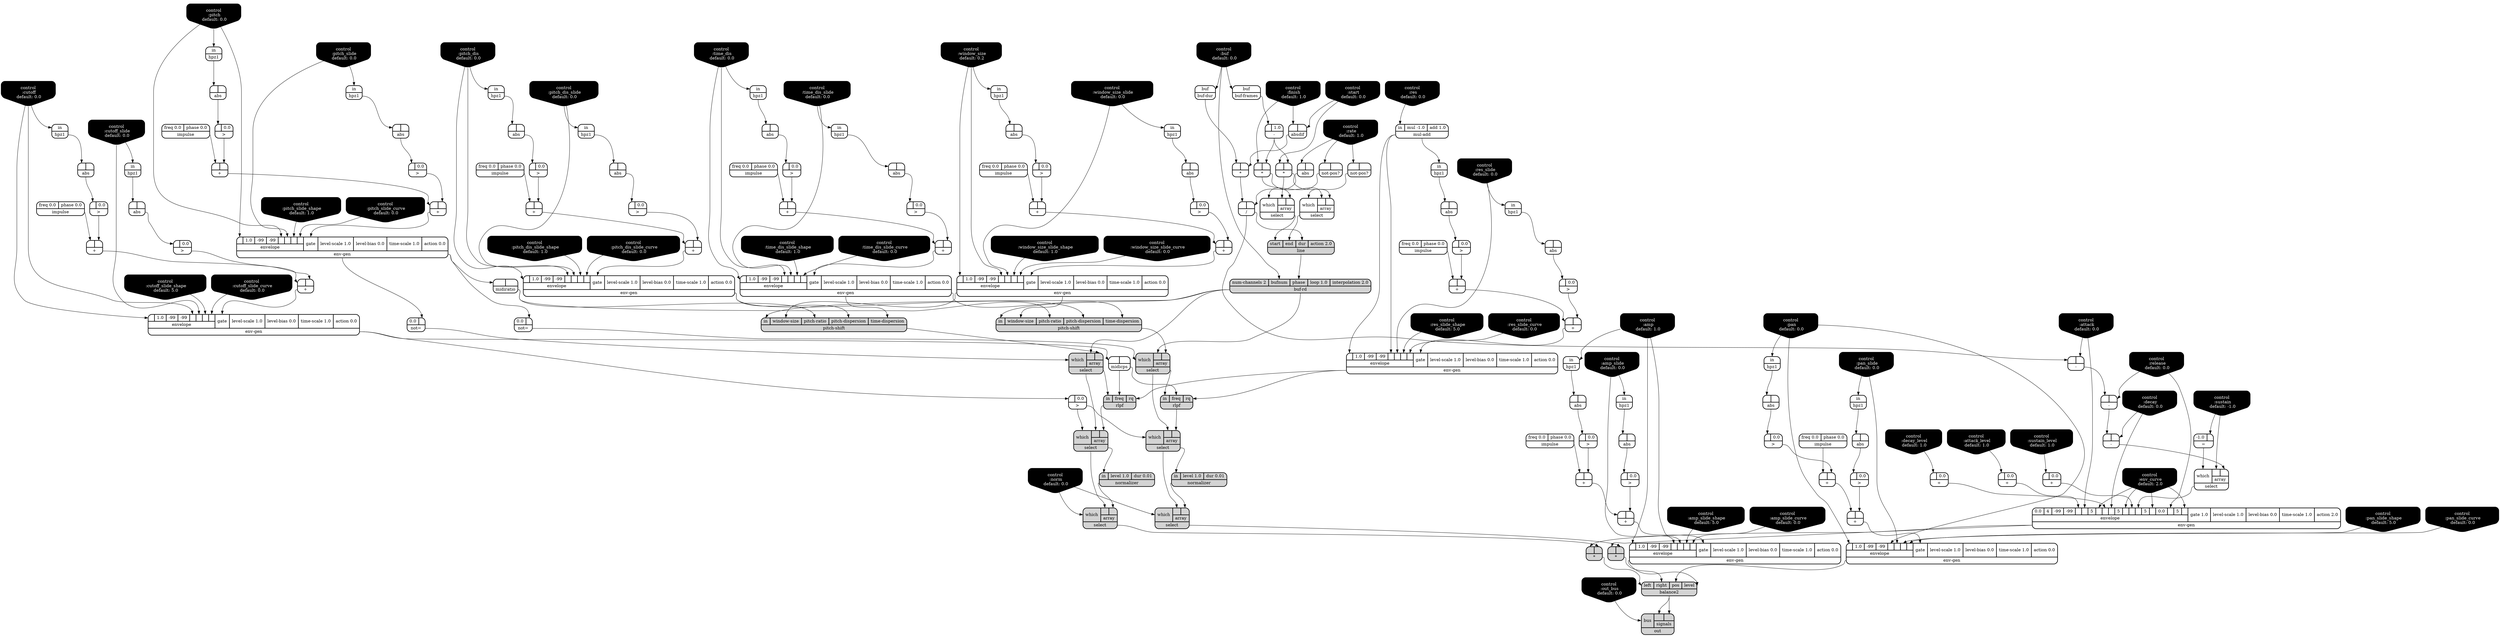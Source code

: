 digraph synthdef {
101 [label = "{{ <a> |<b> } |<__UG_NAME__>* }" style="bold, rounded" shape=record rankdir=LR];
112 [label = "{{ <a> |<b> } |<__UG_NAME__>* }" style="bold, rounded" shape=record rankdir=LR];
113 [label = "{{ <a> |<b> } |<__UG_NAME__>* }" style="bold, rounded" shape=record rankdir=LR];
164 [label = "{{ <a> |<b> } |<__UG_NAME__>* }" style="filled, bold, rounded"  shape=record rankdir=LR];
165 [label = "{{ <a> |<b> } |<__UG_NAME__>* }" style="filled, bold, rounded"  shape=record rankdir=LR];
51 [label = "{{ <a> |<b> } |<__UG_NAME__>+ }" style="bold, rounded" shape=record rankdir=LR];
55 [label = "{{ <a> |<b> } |<__UG_NAME__>+ }" style="bold, rounded" shape=record rankdir=LR];
72 [label = "{{ <a> |<b> } |<__UG_NAME__>+ }" style="bold, rounded" shape=record rankdir=LR];
74 [label = "{{ <a> |<b> } |<__UG_NAME__>+ }" style="bold, rounded" shape=record rankdir=LR];
80 [label = "{{ <a> |<b> } |<__UG_NAME__>+ }" style="bold, rounded" shape=record rankdir=LR];
84 [label = "{{ <a> |<b> } |<__UG_NAME__>+ }" style="bold, rounded" shape=record rankdir=LR];
90 [label = "{{ <a> |<b> } |<__UG_NAME__>+ }" style="bold, rounded" shape=record rankdir=LR];
94 [label = "{{ <a> |<b> } |<__UG_NAME__>+ }" style="bold, rounded" shape=record rankdir=LR];
109 [label = "{{ <a> |<b> } |<__UG_NAME__>+ }" style="bold, rounded" shape=record rankdir=LR];
119 [label = "{{ <a> |<b> } |<__UG_NAME__>+ }" style="bold, rounded" shape=record rankdir=LR];
121 [label = "{{ <a> |<b> } |<__UG_NAME__>+ }" style="bold, rounded" shape=record rankdir=LR];
130 [label = "{{ <a> |<b> } |<__UG_NAME__>+ }" style="bold, rounded" shape=record rankdir=LR];
139 [label = "{{ <a> |<b> } |<__UG_NAME__>+ }" style="bold, rounded" shape=record rankdir=LR];
143 [label = "{{ <a> |<b> } |<__UG_NAME__>+ }" style="bold, rounded" shape=record rankdir=LR];
155 [label = "{{ <a> |<b> 0.0} |<__UG_NAME__>+ }" style="bold, rounded" shape=record rankdir=LR];
157 [label = "{{ <a> |<b> } |<__UG_NAME__>+ }" style="bold, rounded" shape=record rankdir=LR];
158 [label = "{{ <a> |<b> 0.0} |<__UG_NAME__>+ }" style="bold, rounded" shape=record rankdir=LR];
159 [label = "{{ <a> |<b> 0.0} |<__UG_NAME__>+ }" style="bold, rounded" shape=record rankdir=LR];
168 [label = "{{ <a> |<b> } |<__UG_NAME__>+ }" style="bold, rounded" shape=record rankdir=LR];
104 [label = "{{ <a> |<b> } |<__UG_NAME__>- }" style="bold, rounded" shape=record rankdir=LR];
105 [label = "{{ <a> |<b> } |<__UG_NAME__>- }" style="bold, rounded" shape=record rankdir=LR];
111 [label = "{{ <a> |<b> 1.0} |<__UG_NAME__>- }" style="bold, rounded" shape=record rankdir=LR];
161 [label = "{{ <a> |<b> } |<__UG_NAME__>- }" style="bold, rounded" shape=record rankdir=LR];
103 [label = "{{ <a> |<b> } |<__UG_NAME__>/ }" style="bold, rounded" shape=record rankdir=LR];
160 [label = "{{ <a> -1.0|<b> } |<__UG_NAME__>= }" style="bold, rounded" shape=record rankdir=LR];
50 [label = "{{ <a> |<b> 0.0} |<__UG_NAME__>\> }" style="bold, rounded" shape=record rankdir=LR];
54 [label = "{{ <a> |<b> 0.0} |<__UG_NAME__>\> }" style="bold, rounded" shape=record rankdir=LR];
66 [label = "{{ <a> |<b> 0.0} |<__UG_NAME__>\> }" style="bold, rounded" shape=record rankdir=LR];
71 [label = "{{ <a> |<b> 0.0} |<__UG_NAME__>\> }" style="bold, rounded" shape=record rankdir=LR];
73 [label = "{{ <a> |<b> 0.0} |<__UG_NAME__>\> }" style="bold, rounded" shape=record rankdir=LR];
79 [label = "{{ <a> |<b> 0.0} |<__UG_NAME__>\> }" style="bold, rounded" shape=record rankdir=LR];
83 [label = "{{ <a> |<b> 0.0} |<__UG_NAME__>\> }" style="bold, rounded" shape=record rankdir=LR];
89 [label = "{{ <a> |<b> 0.0} |<__UG_NAME__>\> }" style="bold, rounded" shape=record rankdir=LR];
93 [label = "{{ <a> |<b> 0.0} |<__UG_NAME__>\> }" style="bold, rounded" shape=record rankdir=LR];
98 [label = "{{ <a> |<b> 0.0} |<__UG_NAME__>\> }" style="bold, rounded" shape=record rankdir=LR];
108 [label = "{{ <a> |<b> 0.0} |<__UG_NAME__>\> }" style="bold, rounded" shape=record rankdir=LR];
120 [label = "{{ <a> |<b> 0.0} |<__UG_NAME__>\> }" style="bold, rounded" shape=record rankdir=LR];
123 [label = "{{ <a> |<b> 0.0} |<__UG_NAME__>\> }" style="bold, rounded" shape=record rankdir=LR];
138 [label = "{{ <a> |<b> 0.0} |<__UG_NAME__>\> }" style="bold, rounded" shape=record rankdir=LR];
142 [label = "{{ <a> |<b> 0.0} |<__UG_NAME__>\> }" style="bold, rounded" shape=record rankdir=LR];
154 [label = "{{ <a> |<b> 0.0} |<__UG_NAME__>\> }" style="bold, rounded" shape=record rankdir=LR];
167 [label = "{{ <a> |<b> 0.0} |<__UG_NAME__>\> }" style="bold, rounded" shape=record rankdir=LR];
49 [label = "{{ <a> |<b> } |<__UG_NAME__>abs }" style="bold, rounded" shape=record rankdir=LR];
53 [label = "{{ <a> |<b> } |<__UG_NAME__>abs }" style="bold, rounded" shape=record rankdir=LR];
61 [label = "{{ <a> |<b> } |<__UG_NAME__>abs }" style="bold, rounded" shape=record rankdir=LR];
63 [label = "{{ <a> |<b> } |<__UG_NAME__>abs }" style="bold, rounded" shape=record rankdir=LR];
65 [label = "{{ <a> |<b> } |<__UG_NAME__>abs }" style="bold, rounded" shape=record rankdir=LR];
70 [label = "{{ <a> |<b> } |<__UG_NAME__>abs }" style="bold, rounded" shape=record rankdir=LR];
78 [label = "{{ <a> |<b> } |<__UG_NAME__>abs }" style="bold, rounded" shape=record rankdir=LR];
82 [label = "{{ <a> |<b> } |<__UG_NAME__>abs }" style="bold, rounded" shape=record rankdir=LR];
88 [label = "{{ <a> |<b> } |<__UG_NAME__>abs }" style="bold, rounded" shape=record rankdir=LR];
92 [label = "{{ <a> |<b> } |<__UG_NAME__>abs }" style="bold, rounded" shape=record rankdir=LR];
97 [label = "{{ <a> |<b> } |<__UG_NAME__>abs }" style="bold, rounded" shape=record rankdir=LR];
102 [label = "{{ <a> |<b> } |<__UG_NAME__>abs }" style="bold, rounded" shape=record rankdir=LR];
107 [label = "{{ <a> |<b> } |<__UG_NAME__>abs }" style="bold, rounded" shape=record rankdir=LR];
137 [label = "{{ <a> |<b> } |<__UG_NAME__>abs }" style="bold, rounded" shape=record rankdir=LR];
141 [label = "{{ <a> |<b> } |<__UG_NAME__>abs }" style="bold, rounded" shape=record rankdir=LR];
153 [label = "{{ <a> |<b> } |<__UG_NAME__>abs }" style="bold, rounded" shape=record rankdir=LR];
166 [label = "{{ <a> |<b> } |<__UG_NAME__>abs }" style="bold, rounded" shape=record rankdir=LR];
100 [label = "{{ <a> |<b> } |<__UG_NAME__>absdif }" style="bold, rounded" shape=record rankdir=LR];
170 [label = "{{ <left> left|<right> right|<pos> pos|<level> level} |<__UG_NAME__>balance2 }" style="filled, bold, rounded"  shape=record rankdir=LR];
99 [label = "{{ <buf> buf} |<__UG_NAME__>buf-dur }" style="bold, rounded" shape=record rankdir=LR];
110 [label = "{{ <buf> buf} |<__UG_NAME__>buf-frames }" style="bold, rounded" shape=record rankdir=LR];
124 [label = "{{ <num____channels> num-channels 2|<bufnum> bufnum|<phase> phase|<loop> loop 1.0|<interpolation> interpolation 2.0} |<__UG_NAME__>buf-rd }" style="filled, bold, rounded"  shape=record rankdir=LR];
0 [label = "control
 :buf
 default: 0.0" shape=invhouse style="rounded, filled, bold" fillcolor=black fontcolor=white ]; 
1 [label = "control
 :amp
 default: 1.0" shape=invhouse style="rounded, filled, bold" fillcolor=black fontcolor=white ]; 
2 [label = "control
 :amp_slide
 default: 0.0" shape=invhouse style="rounded, filled, bold" fillcolor=black fontcolor=white ]; 
3 [label = "control
 :amp_slide_shape
 default: 5.0" shape=invhouse style="rounded, filled, bold" fillcolor=black fontcolor=white ]; 
4 [label = "control
 :amp_slide_curve
 default: 0.0" shape=invhouse style="rounded, filled, bold" fillcolor=black fontcolor=white ]; 
5 [label = "control
 :pan
 default: 0.0" shape=invhouse style="rounded, filled, bold" fillcolor=black fontcolor=white ]; 
6 [label = "control
 :pan_slide
 default: 0.0" shape=invhouse style="rounded, filled, bold" fillcolor=black fontcolor=white ]; 
7 [label = "control
 :pan_slide_shape
 default: 5.0" shape=invhouse style="rounded, filled, bold" fillcolor=black fontcolor=white ]; 
8 [label = "control
 :pan_slide_curve
 default: 0.0" shape=invhouse style="rounded, filled, bold" fillcolor=black fontcolor=white ]; 
9 [label = "control
 :cutoff
 default: 0.0" shape=invhouse style="rounded, filled, bold" fillcolor=black fontcolor=white ]; 
10 [label = "control
 :cutoff_slide
 default: 0.0" shape=invhouse style="rounded, filled, bold" fillcolor=black fontcolor=white ]; 
11 [label = "control
 :cutoff_slide_shape
 default: 5.0" shape=invhouse style="rounded, filled, bold" fillcolor=black fontcolor=white ]; 
12 [label = "control
 :cutoff_slide_curve
 default: 0.0" shape=invhouse style="rounded, filled, bold" fillcolor=black fontcolor=white ]; 
13 [label = "control
 :res
 default: 0.0" shape=invhouse style="rounded, filled, bold" fillcolor=black fontcolor=white ]; 
14 [label = "control
 :res_slide
 default: 0.0" shape=invhouse style="rounded, filled, bold" fillcolor=black fontcolor=white ]; 
15 [label = "control
 :res_slide_shape
 default: 5.0" shape=invhouse style="rounded, filled, bold" fillcolor=black fontcolor=white ]; 
16 [label = "control
 :res_slide_curve
 default: 0.0" shape=invhouse style="rounded, filled, bold" fillcolor=black fontcolor=white ]; 
17 [label = "control
 :attack
 default: 0.0" shape=invhouse style="rounded, filled, bold" fillcolor=black fontcolor=white ]; 
18 [label = "control
 :decay
 default: 0.0" shape=invhouse style="rounded, filled, bold" fillcolor=black fontcolor=white ]; 
19 [label = "control
 :sustain
 default: -1.0" shape=invhouse style="rounded, filled, bold" fillcolor=black fontcolor=white ]; 
20 [label = "control
 :release
 default: 0.0" shape=invhouse style="rounded, filled, bold" fillcolor=black fontcolor=white ]; 
21 [label = "control
 :attack_level
 default: 1.0" shape=invhouse style="rounded, filled, bold" fillcolor=black fontcolor=white ]; 
22 [label = "control
 :decay_level
 default: 1.0" shape=invhouse style="rounded, filled, bold" fillcolor=black fontcolor=white ]; 
23 [label = "control
 :sustain_level
 default: 1.0" shape=invhouse style="rounded, filled, bold" fillcolor=black fontcolor=white ]; 
24 [label = "control
 :env_curve
 default: 2.0" shape=invhouse style="rounded, filled, bold" fillcolor=black fontcolor=white ]; 
25 [label = "control
 :rate
 default: 1.0" shape=invhouse style="rounded, filled, bold" fillcolor=black fontcolor=white ]; 
26 [label = "control
 :start
 default: 0.0" shape=invhouse style="rounded, filled, bold" fillcolor=black fontcolor=white ]; 
27 [label = "control
 :finish
 default: 1.0" shape=invhouse style="rounded, filled, bold" fillcolor=black fontcolor=white ]; 
28 [label = "control
 :norm
 default: 0.0" shape=invhouse style="rounded, filled, bold" fillcolor=black fontcolor=white ]; 
29 [label = "control
 :pitch
 default: 0.0" shape=invhouse style="rounded, filled, bold" fillcolor=black fontcolor=white ]; 
30 [label = "control
 :pitch_slide
 default: 0.0" shape=invhouse style="rounded, filled, bold" fillcolor=black fontcolor=white ]; 
31 [label = "control
 :pitch_slide_shape
 default: 1.0" shape=invhouse style="rounded, filled, bold" fillcolor=black fontcolor=white ]; 
32 [label = "control
 :pitch_slide_curve
 default: 0.0" shape=invhouse style="rounded, filled, bold" fillcolor=black fontcolor=white ]; 
33 [label = "control
 :window_size
 default: 0.2" shape=invhouse style="rounded, filled, bold" fillcolor=black fontcolor=white ]; 
34 [label = "control
 :window_size_slide
 default: 0.0" shape=invhouse style="rounded, filled, bold" fillcolor=black fontcolor=white ]; 
35 [label = "control
 :window_size_slide_shape
 default: 1.0" shape=invhouse style="rounded, filled, bold" fillcolor=black fontcolor=white ]; 
36 [label = "control
 :window_size_slide_curve
 default: 0.0" shape=invhouse style="rounded, filled, bold" fillcolor=black fontcolor=white ]; 
37 [label = "control
 :pitch_dis
 default: 0.0" shape=invhouse style="rounded, filled, bold" fillcolor=black fontcolor=white ]; 
38 [label = "control
 :pitch_dis_slide
 default: 0.0" shape=invhouse style="rounded, filled, bold" fillcolor=black fontcolor=white ]; 
39 [label = "control
 :pitch_dis_slide_shape
 default: 1.0" shape=invhouse style="rounded, filled, bold" fillcolor=black fontcolor=white ]; 
40 [label = "control
 :pitch_dis_slide_curve
 default: 0.0" shape=invhouse style="rounded, filled, bold" fillcolor=black fontcolor=white ]; 
41 [label = "control
 :time_dis
 default: 0.0" shape=invhouse style="rounded, filled, bold" fillcolor=black fontcolor=white ]; 
42 [label = "control
 :time_dis_slide
 default: 0.0" shape=invhouse style="rounded, filled, bold" fillcolor=black fontcolor=white ]; 
43 [label = "control
 :time_dis_slide_shape
 default: 1.0" shape=invhouse style="rounded, filled, bold" fillcolor=black fontcolor=white ]; 
44 [label = "control
 :time_dis_slide_curve
 default: 0.0" shape=invhouse style="rounded, filled, bold" fillcolor=black fontcolor=white ]; 
45 [label = "control
 :out_bus
 default: 0.0" shape=invhouse style="rounded, filled, bold" fillcolor=black fontcolor=white ]; 
56 [label = "{{ {{<envelope___control___0>|1.0|-99|-99|<envelope___control___4>|<envelope___control___5>|<envelope___control___6>|<envelope___control___7>}|envelope}|<gate> gate|<level____scale> level-scale 1.0|<level____bias> level-bias 0.0|<time____scale> time-scale 1.0|<action> action 0.0} |<__UG_NAME__>env-gen }" style="bold, rounded" shape=record rankdir=LR];
85 [label = "{{ {{<envelope___control___0>|1.0|-99|-99|<envelope___control___4>|<envelope___control___5>|<envelope___control___6>|<envelope___control___7>}|envelope}|<gate> gate|<level____scale> level-scale 1.0|<level____bias> level-bias 0.0|<time____scale> time-scale 1.0|<action> action 0.0} |<__UG_NAME__>env-gen }" style="bold, rounded" shape=record rankdir=LR];
95 [label = "{{ {{<envelope___control___0>|1.0|-99|-99|<envelope___control___4>|<envelope___control___5>|<envelope___control___6>|<envelope___control___7>}|envelope}|<gate> gate|<level____scale> level-scale 1.0|<level____bias> level-bias 0.0|<time____scale> time-scale 1.0|<action> action 0.0} |<__UG_NAME__>env-gen }" style="bold, rounded" shape=record rankdir=LR];
122 [label = "{{ {{<envelope___control___0>|1.0|-99|-99|<envelope___control___4>|<envelope___control___5>|<envelope___control___6>|<envelope___control___7>}|envelope}|<gate> gate|<level____scale> level-scale 1.0|<level____bias> level-bias 0.0|<time____scale> time-scale 1.0|<action> action 0.0} |<__UG_NAME__>env-gen }" style="bold, rounded" shape=record rankdir=LR];
126 [label = "{{ {{<envelope___control___0>|1.0|-99|-99|<envelope___control___4>|<envelope___control___5>|<envelope___control___6>|<envelope___control___7>}|envelope}|<gate> gate|<level____scale> level-scale 1.0|<level____bias> level-bias 0.0|<time____scale> time-scale 1.0|<action> action 0.0} |<__UG_NAME__>env-gen }" style="bold, rounded" shape=record rankdir=LR];
131 [label = "{{ {{<envelope___mul____add___0>|1.0|-99|-99|<envelope___mul____add___4>|<envelope___control___5>|<envelope___control___6>|<envelope___control___7>}|envelope}|<gate> gate|<level____scale> level-scale 1.0|<level____bias> level-bias 0.0|<time____scale> time-scale 1.0|<action> action 0.0} |<__UG_NAME__>env-gen }" style="bold, rounded" shape=record rankdir=LR];
144 [label = "{{ {{<envelope___control___0>|1.0|-99|-99|<envelope___control___4>|<envelope___control___5>|<envelope___control___6>|<envelope___control___7>}|envelope}|<gate> gate|<level____scale> level-scale 1.0|<level____bias> level-bias 0.0|<time____scale> time-scale 1.0|<action> action 0.0} |<__UG_NAME__>env-gen }" style="bold, rounded" shape=record rankdir=LR];
163 [label = "{{ {{0.0|4|-99|-99|<envelope___binary____op____u____gen___4>|<envelope___control___5>|5|<envelope___control___7>|<envelope___binary____op____u____gen___8>|<envelope___control___9>|5|<envelope___control___11>|<envelope___binary____op____u____gen___12>|<envelope___select___13>|5|<envelope___control___15>|0.0|<envelope___control___17>|5|<envelope___control___19>}|envelope}|<gate> gate 1.0|<level____scale> level-scale 1.0|<level____bias> level-bias 0.0|<time____scale> time-scale 1.0|<action> action 2.0} |<__UG_NAME__>env-gen }" style="bold, rounded" shape=record rankdir=LR];
169 [label = "{{ {{<envelope___control___0>|1.0|-99|-99|<envelope___control___4>|<envelope___control___5>|<envelope___control___6>|<envelope___control___7>}|envelope}|<gate> gate|<level____scale> level-scale 1.0|<level____bias> level-bias 0.0|<time____scale> time-scale 1.0|<action> action 0.0} |<__UG_NAME__>env-gen }" style="bold, rounded" shape=record rankdir=LR];
46 [label = "{{ <in> in} |<__UG_NAME__>hpz1 }" style="bold, rounded" shape=record rankdir=LR];
48 [label = "{{ <in> in} |<__UG_NAME__>hpz1 }" style="bold, rounded" shape=record rankdir=LR];
52 [label = "{{ <in> in} |<__UG_NAME__>hpz1 }" style="bold, rounded" shape=record rankdir=LR];
59 [label = "{{ <in> in} |<__UG_NAME__>hpz1 }" style="bold, rounded" shape=record rankdir=LR];
60 [label = "{{ <in> in} |<__UG_NAME__>hpz1 }" style="bold, rounded" shape=record rankdir=LR];
62 [label = "{{ <in> in} |<__UG_NAME__>hpz1 }" style="bold, rounded" shape=record rankdir=LR];
64 [label = "{{ <in> in} |<__UG_NAME__>hpz1 }" style="bold, rounded" shape=record rankdir=LR];
69 [label = "{{ <in> in} |<__UG_NAME__>hpz1 }" style="bold, rounded" shape=record rankdir=LR];
77 [label = "{{ <in> in} |<__UG_NAME__>hpz1 }" style="bold, rounded" shape=record rankdir=LR];
81 [label = "{{ <in> in} |<__UG_NAME__>hpz1 }" style="bold, rounded" shape=record rankdir=LR];
91 [label = "{{ <in> in} |<__UG_NAME__>hpz1 }" style="bold, rounded" shape=record rankdir=LR];
96 [label = "{{ <in> in} |<__UG_NAME__>hpz1 }" style="bold, rounded" shape=record rankdir=LR];
136 [label = "{{ <in> in} |<__UG_NAME__>hpz1 }" style="bold, rounded" shape=record rankdir=LR];
140 [label = "{{ <in> in} |<__UG_NAME__>hpz1 }" style="bold, rounded" shape=record rankdir=LR];
152 [label = "{{ <in> in} |<__UG_NAME__>hpz1 }" style="bold, rounded" shape=record rankdir=LR];
156 [label = "{{ <in> in} |<__UG_NAME__>hpz1 }" style="bold, rounded" shape=record rankdir=LR];
47 [label = "{{ <freq> freq 0.0|<phase> phase 0.0} |<__UG_NAME__>impulse }" style="bold, rounded" shape=record rankdir=LR];
57 [label = "{{ <freq> freq 0.0|<phase> phase 0.0} |<__UG_NAME__>impulse }" style="bold, rounded" shape=record rankdir=LR];
67 [label = "{{ <freq> freq 0.0|<phase> phase 0.0} |<__UG_NAME__>impulse }" style="bold, rounded" shape=record rankdir=LR];
68 [label = "{{ <freq> freq 0.0|<phase> phase 0.0} |<__UG_NAME__>impulse }" style="bold, rounded" shape=record rankdir=LR];
76 [label = "{{ <freq> freq 0.0|<phase> phase 0.0} |<__UG_NAME__>impulse }" style="bold, rounded" shape=record rankdir=LR];
87 [label = "{{ <freq> freq 0.0|<phase> phase 0.0} |<__UG_NAME__>impulse }" style="bold, rounded" shape=record rankdir=LR];
106 [label = "{{ <freq> freq 0.0|<phase> phase 0.0} |<__UG_NAME__>impulse }" style="bold, rounded" shape=record rankdir=LR];
118 [label = "{{ <freq> freq 0.0|<phase> phase 0.0} |<__UG_NAME__>impulse }" style="bold, rounded" shape=record rankdir=LR];
117 [label = "{{ <start> start|<end> end|<dur> dur|<action> action 2.0} |<__UG_NAME__>line }" style="filled, bold, rounded"  shape=record rankdir=LR];
129 [label = "{{ <a> |<b> } |<__UG_NAME__>midicps }" style="bold, rounded" shape=record rankdir=LR];
125 [label = "{{ <a> |<b> } |<__UG_NAME__>midiratio }" style="bold, rounded" shape=record rankdir=LR];
58 [label = "{{ <in> in|<mul> mul -1.0|<add> add 1.0} |<__UG_NAME__>mul-add }" style="bold, rounded" shape=record rankdir=LR];
134 [label = "{{ <in> in|<level> level 1.0|<dur> dur 0.01} |<__UG_NAME__>normalizer }" style="filled, bold, rounded"  shape=record rankdir=LR];
150 [label = "{{ <in> in|<level> level 1.0|<dur> dur 0.01} |<__UG_NAME__>normalizer }" style="filled, bold, rounded"  shape=record rankdir=LR];
75 [label = "{{ <a> |<b> } |<__UG_NAME__>not-pos? }" style="bold, rounded" shape=record rankdir=LR];
115 [label = "{{ <a> |<b> } |<__UG_NAME__>not-pos? }" style="bold, rounded" shape=record rankdir=LR];
86 [label = "{{ <a> 0.0|<b> } |<__UG_NAME__>not= }" style="bold, rounded" shape=record rankdir=LR];
145 [label = "{{ <a> 0.0|<b> } |<__UG_NAME__>not= }" style="bold, rounded" shape=record rankdir=LR];
171 [label = "{{ <bus> bus|{{<signals___balance2___0>|<signals___balance2___1>}|signals}} |<__UG_NAME__>out }" style="filled, bold, rounded"  shape=record rankdir=LR];
127 [label = "{{ <in> in|<window____size> window-size|<pitch____ratio> pitch-ratio|<pitch____dispersion> pitch-dispersion|<time____dispersion> time-dispersion} |<__UG_NAME__>pitch-shift }" style="filled, bold, rounded"  shape=record rankdir=LR];
146 [label = "{{ <in> in|<window____size> window-size|<pitch____ratio> pitch-ratio|<pitch____dispersion> pitch-dispersion|<time____dispersion> time-dispersion} |<__UG_NAME__>pitch-shift }" style="filled, bold, rounded"  shape=record rankdir=LR];
132 [label = "{{ <in> in|<freq> freq|<rq> rq} |<__UG_NAME__>rlpf }" style="filled, bold, rounded"  shape=record rankdir=LR];
148 [label = "{{ <in> in|<freq> freq|<rq> rq} |<__UG_NAME__>rlpf }" style="filled, bold, rounded"  shape=record rankdir=LR];
114 [label = "{{ <which> which|{{<array___binary____op____u____gen___0>|<array___binary____op____u____gen___1>}|array}} |<__UG_NAME__>select }" style="bold, rounded" shape=record rankdir=LR];
116 [label = "{{ <which> which|{{<array___binary____op____u____gen___0>|<array___binary____op____u____gen___1>}|array}} |<__UG_NAME__>select }" style="bold, rounded" shape=record rankdir=LR];
128 [label = "{{ <which> which|{{<array___buf____rd___0>|<array___pitch____shift___1>}|array}} |<__UG_NAME__>select }" style="filled, bold, rounded"  shape=record rankdir=LR];
133 [label = "{{ <which> which|{{<array___select___0>|<array___rlpf___1>}|array}} |<__UG_NAME__>select }" style="filled, bold, rounded"  shape=record rankdir=LR];
135 [label = "{{ <which> which|{{<array___select___0>|<array___normalizer___1>}|array}} |<__UG_NAME__>select }" style="filled, bold, rounded"  shape=record rankdir=LR];
147 [label = "{{ <which> which|{{<array___buf____rd___0>|<array___pitch____shift___1>}|array}} |<__UG_NAME__>select }" style="filled, bold, rounded"  shape=record rankdir=LR];
149 [label = "{{ <which> which|{{<array___select___0>|<array___rlpf___1>}|array}} |<__UG_NAME__>select }" style="filled, bold, rounded"  shape=record rankdir=LR];
151 [label = "{{ <which> which|{{<array___select___0>|<array___normalizer___1>}|array}} |<__UG_NAME__>select }" style="filled, bold, rounded"  shape=record rankdir=LR];
162 [label = "{{ <which> which|{{<array___control___0>|<array___binary____op____u____gen___1>}|array}} |<__UG_NAME__>select }" style="bold, rounded" shape=record rankdir=LR];

100:__UG_NAME__ -> 101:b ;
99:__UG_NAME__ -> 101:a ;
111:__UG_NAME__ -> 112:b ;
26:__UG_NAME__ -> 112:a ;
111:__UG_NAME__ -> 113:b ;
27:__UG_NAME__ -> 113:a ;
135:__UG_NAME__ -> 164:b ;
163:__UG_NAME__ -> 164:a ;
151:__UG_NAME__ -> 165:b ;
163:__UG_NAME__ -> 165:a ;
50:__UG_NAME__ -> 51:b ;
47:__UG_NAME__ -> 51:a ;
54:__UG_NAME__ -> 55:b ;
51:__UG_NAME__ -> 55:a ;
71:__UG_NAME__ -> 72:b ;
68:__UG_NAME__ -> 72:a ;
73:__UG_NAME__ -> 74:b ;
72:__UG_NAME__ -> 74:a ;
79:__UG_NAME__ -> 80:b ;
76:__UG_NAME__ -> 80:a ;
83:__UG_NAME__ -> 84:b ;
80:__UG_NAME__ -> 84:a ;
89:__UG_NAME__ -> 90:b ;
87:__UG_NAME__ -> 90:a ;
93:__UG_NAME__ -> 94:b ;
90:__UG_NAME__ -> 94:a ;
108:__UG_NAME__ -> 109:b ;
106:__UG_NAME__ -> 109:a ;
98:__UG_NAME__ -> 119:b ;
118:__UG_NAME__ -> 119:a ;
120:__UG_NAME__ -> 121:b ;
119:__UG_NAME__ -> 121:a ;
66:__UG_NAME__ -> 130:b ;
109:__UG_NAME__ -> 130:a ;
138:__UG_NAME__ -> 139:b ;
67:__UG_NAME__ -> 139:a ;
142:__UG_NAME__ -> 143:b ;
139:__UG_NAME__ -> 143:a ;
22:__UG_NAME__ -> 155:a ;
154:__UG_NAME__ -> 157:b ;
57:__UG_NAME__ -> 157:a ;
21:__UG_NAME__ -> 158:a ;
23:__UG_NAME__ -> 159:a ;
167:__UG_NAME__ -> 168:b ;
157:__UG_NAME__ -> 168:a ;
17:__UG_NAME__ -> 104:b ;
103:__UG_NAME__ -> 104:a ;
20:__UG_NAME__ -> 105:b ;
104:__UG_NAME__ -> 105:a ;
110:__UG_NAME__ -> 111:a ;
18:__UG_NAME__ -> 161:b ;
105:__UG_NAME__ -> 161:a ;
102:__UG_NAME__ -> 103:b ;
101:__UG_NAME__ -> 103:a ;
19:__UG_NAME__ -> 160:b ;
49:__UG_NAME__ -> 50:a ;
53:__UG_NAME__ -> 54:a ;
65:__UG_NAME__ -> 66:a ;
70:__UG_NAME__ -> 71:a ;
63:__UG_NAME__ -> 73:a ;
78:__UG_NAME__ -> 79:a ;
82:__UG_NAME__ -> 83:a ;
88:__UG_NAME__ -> 89:a ;
92:__UG_NAME__ -> 93:a ;
61:__UG_NAME__ -> 98:a ;
107:__UG_NAME__ -> 108:a ;
97:__UG_NAME__ -> 120:a ;
122:__UG_NAME__ -> 123:a ;
137:__UG_NAME__ -> 138:a ;
141:__UG_NAME__ -> 142:a ;
153:__UG_NAME__ -> 154:a ;
166:__UG_NAME__ -> 167:a ;
48:__UG_NAME__ -> 49:a ;
52:__UG_NAME__ -> 53:a ;
60:__UG_NAME__ -> 61:a ;
62:__UG_NAME__ -> 63:a ;
64:__UG_NAME__ -> 65:a ;
69:__UG_NAME__ -> 70:a ;
77:__UG_NAME__ -> 78:a ;
81:__UG_NAME__ -> 82:a ;
46:__UG_NAME__ -> 88:a ;
91:__UG_NAME__ -> 92:a ;
96:__UG_NAME__ -> 97:a ;
25:__UG_NAME__ -> 102:a ;
59:__UG_NAME__ -> 107:a ;
136:__UG_NAME__ -> 137:a ;
140:__UG_NAME__ -> 141:a ;
152:__UG_NAME__ -> 153:a ;
156:__UG_NAME__ -> 166:a ;
26:__UG_NAME__ -> 100:b ;
27:__UG_NAME__ -> 100:a ;
144:__UG_NAME__ -> 170:level ;
169:__UG_NAME__ -> 170:pos ;
165:__UG_NAME__ -> 170:right ;
164:__UG_NAME__ -> 170:left ;
0:__UG_NAME__ -> 99:buf ;
0:__UG_NAME__ -> 110:buf ;
117:__UG_NAME__ -> 124:phase ;
0:__UG_NAME__ -> 124:bufnum ;
55:__UG_NAME__ -> 56:gate ;
33:__UG_NAME__ -> 56:envelope___control___0 ;
33:__UG_NAME__ -> 56:envelope___control___4 ;
34:__UG_NAME__ -> 56:envelope___control___5 ;
35:__UG_NAME__ -> 56:envelope___control___6 ;
36:__UG_NAME__ -> 56:envelope___control___7 ;
84:__UG_NAME__ -> 85:gate ;
29:__UG_NAME__ -> 85:envelope___control___0 ;
29:__UG_NAME__ -> 85:envelope___control___4 ;
30:__UG_NAME__ -> 85:envelope___control___5 ;
31:__UG_NAME__ -> 85:envelope___control___6 ;
32:__UG_NAME__ -> 85:envelope___control___7 ;
94:__UG_NAME__ -> 95:gate ;
37:__UG_NAME__ -> 95:envelope___control___0 ;
37:__UG_NAME__ -> 95:envelope___control___4 ;
38:__UG_NAME__ -> 95:envelope___control___5 ;
39:__UG_NAME__ -> 95:envelope___control___6 ;
40:__UG_NAME__ -> 95:envelope___control___7 ;
121:__UG_NAME__ -> 122:gate ;
9:__UG_NAME__ -> 122:envelope___control___0 ;
9:__UG_NAME__ -> 122:envelope___control___4 ;
10:__UG_NAME__ -> 122:envelope___control___5 ;
11:__UG_NAME__ -> 122:envelope___control___6 ;
12:__UG_NAME__ -> 122:envelope___control___7 ;
74:__UG_NAME__ -> 126:gate ;
41:__UG_NAME__ -> 126:envelope___control___0 ;
41:__UG_NAME__ -> 126:envelope___control___4 ;
42:__UG_NAME__ -> 126:envelope___control___5 ;
43:__UG_NAME__ -> 126:envelope___control___6 ;
44:__UG_NAME__ -> 126:envelope___control___7 ;
130:__UG_NAME__ -> 131:gate ;
58:__UG_NAME__ -> 131:envelope___mul____add___0 ;
58:__UG_NAME__ -> 131:envelope___mul____add___4 ;
14:__UG_NAME__ -> 131:envelope___control___5 ;
15:__UG_NAME__ -> 131:envelope___control___6 ;
16:__UG_NAME__ -> 131:envelope___control___7 ;
143:__UG_NAME__ -> 144:gate ;
1:__UG_NAME__ -> 144:envelope___control___0 ;
1:__UG_NAME__ -> 144:envelope___control___4 ;
2:__UG_NAME__ -> 144:envelope___control___5 ;
3:__UG_NAME__ -> 144:envelope___control___6 ;
4:__UG_NAME__ -> 144:envelope___control___7 ;
158:__UG_NAME__ -> 163:envelope___binary____op____u____gen___4 ;
17:__UG_NAME__ -> 163:envelope___control___5 ;
24:__UG_NAME__ -> 163:envelope___control___7 ;
155:__UG_NAME__ -> 163:envelope___binary____op____u____gen___8 ;
18:__UG_NAME__ -> 163:envelope___control___9 ;
24:__UG_NAME__ -> 163:envelope___control___11 ;
159:__UG_NAME__ -> 163:envelope___binary____op____u____gen___12 ;
162:__UG_NAME__ -> 163:envelope___select___13 ;
24:__UG_NAME__ -> 163:envelope___control___15 ;
20:__UG_NAME__ -> 163:envelope___control___17 ;
24:__UG_NAME__ -> 163:envelope___control___19 ;
168:__UG_NAME__ -> 169:gate ;
5:__UG_NAME__ -> 169:envelope___control___0 ;
5:__UG_NAME__ -> 169:envelope___control___4 ;
6:__UG_NAME__ -> 169:envelope___control___5 ;
7:__UG_NAME__ -> 169:envelope___control___6 ;
8:__UG_NAME__ -> 169:envelope___control___7 ;
37:__UG_NAME__ -> 46:in ;
33:__UG_NAME__ -> 48:in ;
34:__UG_NAME__ -> 52:in ;
58:__UG_NAME__ -> 59:in ;
9:__UG_NAME__ -> 60:in ;
42:__UG_NAME__ -> 62:in ;
14:__UG_NAME__ -> 64:in ;
41:__UG_NAME__ -> 69:in ;
29:__UG_NAME__ -> 77:in ;
30:__UG_NAME__ -> 81:in ;
38:__UG_NAME__ -> 91:in ;
10:__UG_NAME__ -> 96:in ;
1:__UG_NAME__ -> 136:in ;
2:__UG_NAME__ -> 140:in ;
5:__UG_NAME__ -> 152:in ;
6:__UG_NAME__ -> 156:in ;
103:__UG_NAME__ -> 117:dur ;
116:__UG_NAME__ -> 117:end ;
114:__UG_NAME__ -> 117:start ;
122:__UG_NAME__ -> 129:a ;
85:__UG_NAME__ -> 125:a ;
13:__UG_NAME__ -> 58:in ;
133:__UG_NAME__ -> 134:in ;
149:__UG_NAME__ -> 150:in ;
25:__UG_NAME__ -> 75:a ;
25:__UG_NAME__ -> 115:a ;
85:__UG_NAME__ -> 86:b ;
85:__UG_NAME__ -> 145:b ;
170:__UG_NAME__ -> 171:signals___balance2___0 ;
170:__UG_NAME__ -> 171:signals___balance2___1 ;
45:__UG_NAME__ -> 171:bus ;
126:__UG_NAME__ -> 127:time____dispersion ;
95:__UG_NAME__ -> 127:pitch____dispersion ;
125:__UG_NAME__ -> 127:pitch____ratio ;
56:__UG_NAME__ -> 127:window____size ;
124:__UG_NAME__ -> 127:in ;
126:__UG_NAME__ -> 146:time____dispersion ;
95:__UG_NAME__ -> 146:pitch____dispersion ;
125:__UG_NAME__ -> 146:pitch____ratio ;
56:__UG_NAME__ -> 146:window____size ;
124:__UG_NAME__ -> 146:in ;
131:__UG_NAME__ -> 132:rq ;
129:__UG_NAME__ -> 132:freq ;
128:__UG_NAME__ -> 132:in ;
131:__UG_NAME__ -> 148:rq ;
129:__UG_NAME__ -> 148:freq ;
147:__UG_NAME__ -> 148:in ;
112:__UG_NAME__ -> 114:array___binary____op____u____gen___0 ;
113:__UG_NAME__ -> 114:array___binary____op____u____gen___1 ;
75:__UG_NAME__ -> 114:which ;
113:__UG_NAME__ -> 116:array___binary____op____u____gen___0 ;
112:__UG_NAME__ -> 116:array___binary____op____u____gen___1 ;
115:__UG_NAME__ -> 116:which ;
124:__UG_NAME__ -> 128:array___buf____rd___0 ;
127:__UG_NAME__ -> 128:array___pitch____shift___1 ;
86:__UG_NAME__ -> 128:which ;
128:__UG_NAME__ -> 133:array___select___0 ;
132:__UG_NAME__ -> 133:array___rlpf___1 ;
123:__UG_NAME__ -> 133:which ;
133:__UG_NAME__ -> 135:array___select___0 ;
134:__UG_NAME__ -> 135:array___normalizer___1 ;
28:__UG_NAME__ -> 135:which ;
124:__UG_NAME__ -> 147:array___buf____rd___0 ;
146:__UG_NAME__ -> 147:array___pitch____shift___1 ;
145:__UG_NAME__ -> 147:which ;
147:__UG_NAME__ -> 149:array___select___0 ;
148:__UG_NAME__ -> 149:array___rlpf___1 ;
123:__UG_NAME__ -> 149:which ;
149:__UG_NAME__ -> 151:array___select___0 ;
150:__UG_NAME__ -> 151:array___normalizer___1 ;
28:__UG_NAME__ -> 151:which ;
19:__UG_NAME__ -> 162:array___control___0 ;
161:__UG_NAME__ -> 162:array___binary____op____u____gen___1 ;
160:__UG_NAME__ -> 162:which ;

}